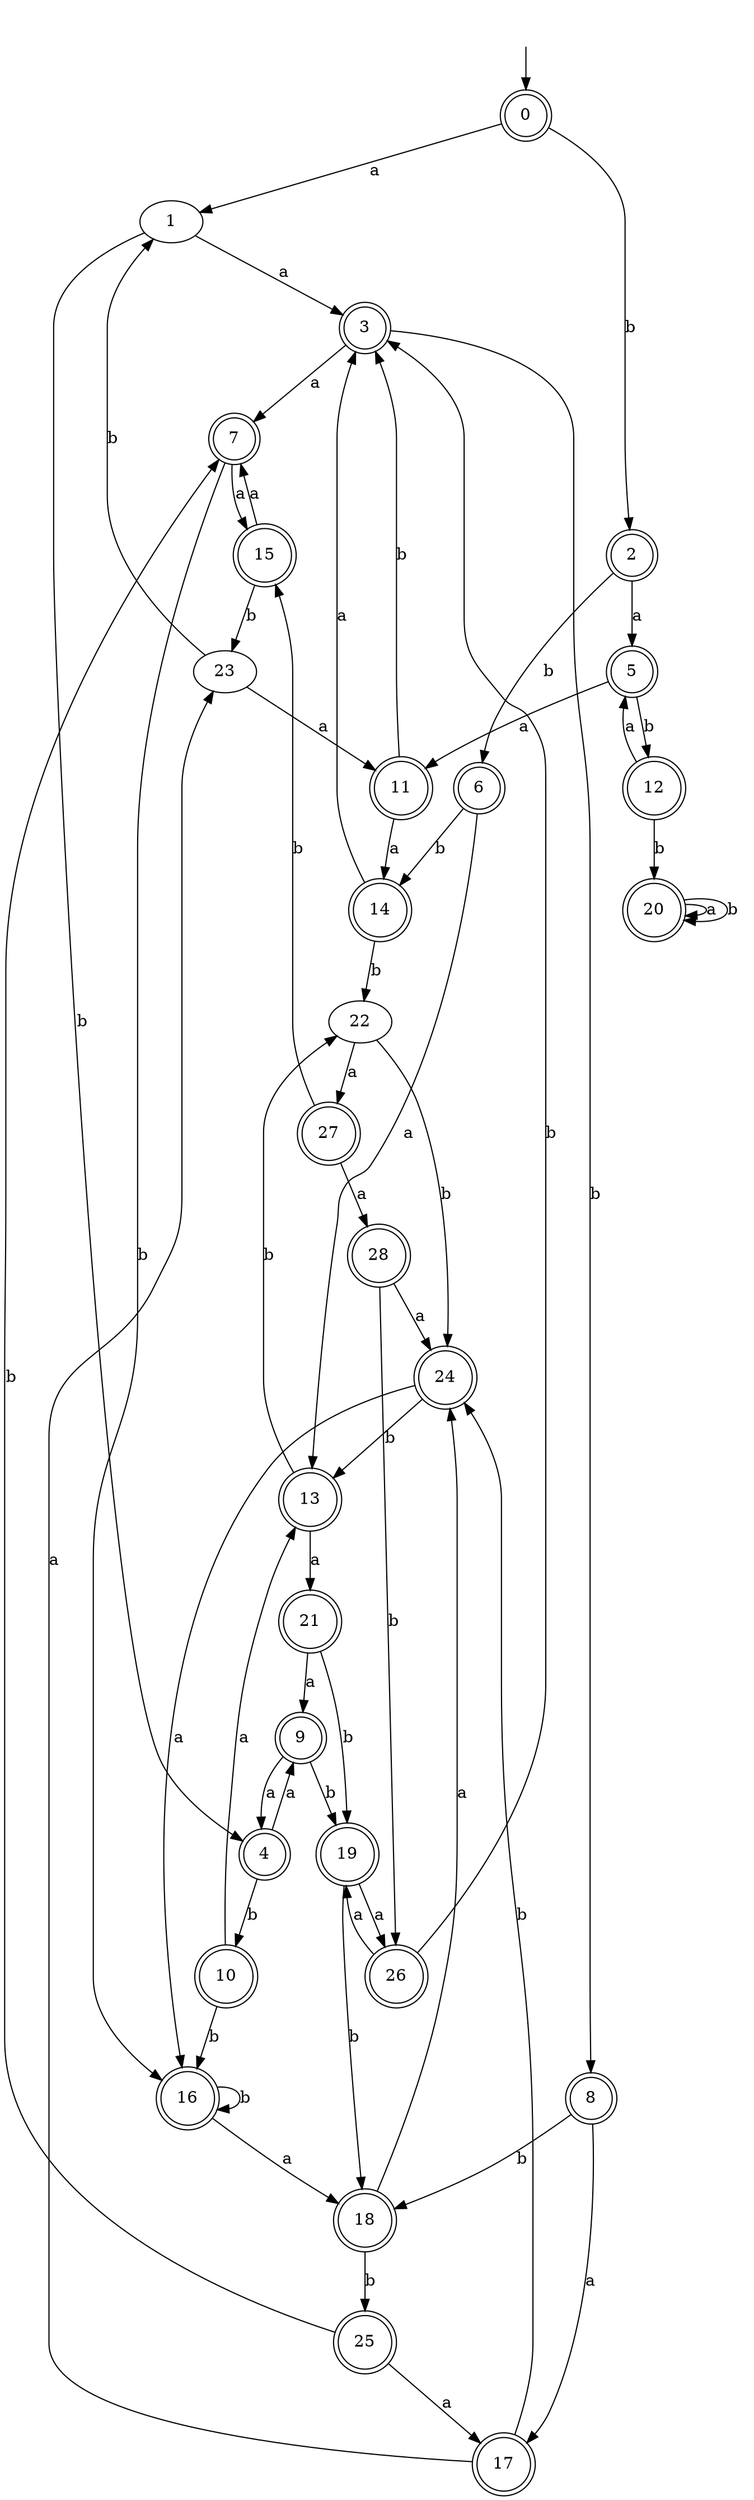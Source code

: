 digraph RandomDFA {
  __start0 [label="", shape=none];
  __start0 -> 0 [label=""];
  0 [shape=circle] [shape=doublecircle]
  0 -> 1 [label="a"]
  0 -> 2 [label="b"]
  1
  1 -> 3 [label="a"]
  1 -> 4 [label="b"]
  2 [shape=doublecircle]
  2 -> 5 [label="a"]
  2 -> 6 [label="b"]
  3 [shape=doublecircle]
  3 -> 7 [label="a"]
  3 -> 8 [label="b"]
  4 [shape=doublecircle]
  4 -> 9 [label="a"]
  4 -> 10 [label="b"]
  5 [shape=doublecircle]
  5 -> 11 [label="a"]
  5 -> 12 [label="b"]
  6 [shape=doublecircle]
  6 -> 13 [label="a"]
  6 -> 14 [label="b"]
  7 [shape=doublecircle]
  7 -> 15 [label="a"]
  7 -> 16 [label="b"]
  8 [shape=doublecircle]
  8 -> 17 [label="a"]
  8 -> 18 [label="b"]
  9 [shape=doublecircle]
  9 -> 4 [label="a"]
  9 -> 19 [label="b"]
  10 [shape=doublecircle]
  10 -> 13 [label="a"]
  10 -> 16 [label="b"]
  11 [shape=doublecircle]
  11 -> 14 [label="a"]
  11 -> 3 [label="b"]
  12 [shape=doublecircle]
  12 -> 5 [label="a"]
  12 -> 20 [label="b"]
  13 [shape=doublecircle]
  13 -> 21 [label="a"]
  13 -> 22 [label="b"]
  14 [shape=doublecircle]
  14 -> 3 [label="a"]
  14 -> 22 [label="b"]
  15 [shape=doublecircle]
  15 -> 7 [label="a"]
  15 -> 23 [label="b"]
  16 [shape=doublecircle]
  16 -> 18 [label="a"]
  16 -> 16 [label="b"]
  17 [shape=doublecircle]
  17 -> 23 [label="a"]
  17 -> 24 [label="b"]
  18 [shape=doublecircle]
  18 -> 24 [label="a"]
  18 -> 25 [label="b"]
  19 [shape=doublecircle]
  19 -> 26 [label="a"]
  19 -> 18 [label="b"]
  20 [shape=doublecircle]
  20 -> 20 [label="a"]
  20 -> 20 [label="b"]
  21 [shape=doublecircle]
  21 -> 9 [label="a"]
  21 -> 19 [label="b"]
  22
  22 -> 27 [label="a"]
  22 -> 24 [label="b"]
  23
  23 -> 11 [label="a"]
  23 -> 1 [label="b"]
  24 [shape=doublecircle]
  24 -> 16 [label="a"]
  24 -> 13 [label="b"]
  25 [shape=doublecircle]
  25 -> 17 [label="a"]
  25 -> 7 [label="b"]
  26 [shape=doublecircle]
  26 -> 19 [label="a"]
  26 -> 3 [label="b"]
  27 [shape=doublecircle]
  27 -> 28 [label="a"]
  27 -> 15 [label="b"]
  28 [shape=doublecircle]
  28 -> 24 [label="a"]
  28 -> 26 [label="b"]
}
